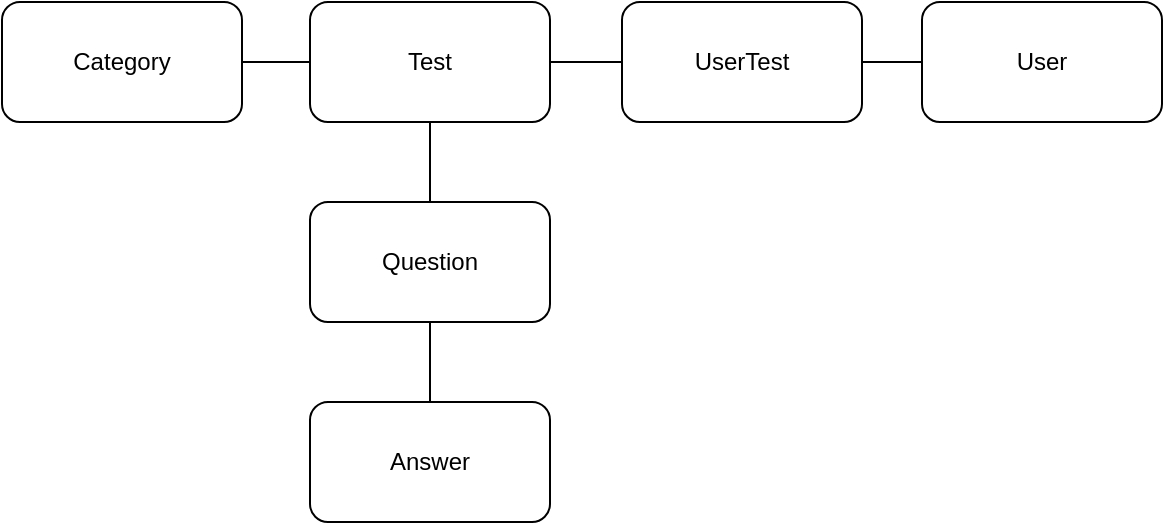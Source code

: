 <mxfile version="14.2.9" type="github"><diagram id="4ptYO75tk-Uos6zgVsxE" name="Page-1"><mxGraphModel dx="1038" dy="584" grid="1" gridSize="10" guides="1" tooltips="1" connect="1" arrows="1" fold="1" page="1" pageScale="1" pageWidth="827" pageHeight="1169" math="0" shadow="0"><root><mxCell id="0"/><mxCell id="1" parent="0"/><mxCell id="OsA5nKt_TVo81RGFYlzo-1" value="Test" style="rounded=1;whiteSpace=wrap;html=1;" parent="1" vertex="1"><mxGeometry x="354" y="90" width="120" height="60" as="geometry"/></mxCell><mxCell id="OsA5nKt_TVo81RGFYlzo-2" value="UserTest" style="rounded=1;whiteSpace=wrap;html=1;" parent="1" vertex="1"><mxGeometry x="510" y="90" width="120" height="60" as="geometry"/></mxCell><mxCell id="OsA5nKt_TVo81RGFYlzo-3" value="User" style="rounded=1;whiteSpace=wrap;html=1;" parent="1" vertex="1"><mxGeometry x="660" y="90" width="120" height="60" as="geometry"/></mxCell><mxCell id="OsA5nKt_TVo81RGFYlzo-4" value="Category" style="rounded=1;whiteSpace=wrap;html=1;" parent="1" vertex="1"><mxGeometry x="200" y="90" width="120" height="60" as="geometry"/></mxCell><mxCell id="OsA5nKt_TVo81RGFYlzo-7" value="Question" style="rounded=1;whiteSpace=wrap;html=1;" parent="1" vertex="1"><mxGeometry x="354" y="190" width="120" height="60" as="geometry"/></mxCell><mxCell id="OsA5nKt_TVo81RGFYlzo-8" value="Answer" style="rounded=1;whiteSpace=wrap;html=1;" parent="1" vertex="1"><mxGeometry x="354" y="290" width="120" height="60" as="geometry"/></mxCell><mxCell id="OsA5nKt_TVo81RGFYlzo-9" value="" style="endArrow=none;html=1;entryX=0.5;entryY=1;entryDx=0;entryDy=0;exitX=0.5;exitY=0;exitDx=0;exitDy=0;" parent="1" source="OsA5nKt_TVo81RGFYlzo-8" target="OsA5nKt_TVo81RGFYlzo-7" edge="1"><mxGeometry width="50" height="50" relative="1" as="geometry"><mxPoint x="400" y="300" as="sourcePoint"/><mxPoint x="450" y="250" as="targetPoint"/></mxGeometry></mxCell><mxCell id="OsA5nKt_TVo81RGFYlzo-11" value="" style="endArrow=none;html=1;entryX=0.5;entryY=1;entryDx=0;entryDy=0;exitX=0.5;exitY=0;exitDx=0;exitDy=0;" parent="1" source="OsA5nKt_TVo81RGFYlzo-7" target="OsA5nKt_TVo81RGFYlzo-1" edge="1"><mxGeometry width="50" height="50" relative="1" as="geometry"><mxPoint x="370" y="200" as="sourcePoint"/><mxPoint x="420" y="150" as="targetPoint"/></mxGeometry></mxCell><mxCell id="OsA5nKt_TVo81RGFYlzo-12" value="" style="endArrow=none;html=1;entryX=0;entryY=0.5;entryDx=0;entryDy=0;exitX=1;exitY=0.5;exitDx=0;exitDy=0;" parent="1" source="OsA5nKt_TVo81RGFYlzo-2" target="OsA5nKt_TVo81RGFYlzo-3" edge="1"><mxGeometry width="50" height="50" relative="1" as="geometry"><mxPoint x="600" y="170" as="sourcePoint"/><mxPoint x="650" y="120" as="targetPoint"/></mxGeometry></mxCell><mxCell id="OsA5nKt_TVo81RGFYlzo-13" value="" style="endArrow=none;html=1;entryX=1;entryY=0.5;entryDx=0;entryDy=0;exitX=0;exitY=0.5;exitDx=0;exitDy=0;" parent="1" source="OsA5nKt_TVo81RGFYlzo-2" target="OsA5nKt_TVo81RGFYlzo-1" edge="1"><mxGeometry width="50" height="50" relative="1" as="geometry"><mxPoint x="500" y="190" as="sourcePoint"/><mxPoint x="550" y="140" as="targetPoint"/></mxGeometry></mxCell><mxCell id="OsA5nKt_TVo81RGFYlzo-14" value="" style="endArrow=none;html=1;entryX=0;entryY=0.5;entryDx=0;entryDy=0;exitX=1;exitY=0.5;exitDx=0;exitDy=0;" parent="1" source="OsA5nKt_TVo81RGFYlzo-4" target="OsA5nKt_TVo81RGFYlzo-1" edge="1"><mxGeometry width="50" height="50" relative="1" as="geometry"><mxPoint x="370" y="160" as="sourcePoint"/><mxPoint x="420" y="110" as="targetPoint"/></mxGeometry></mxCell></root></mxGraphModel></diagram></mxfile>
